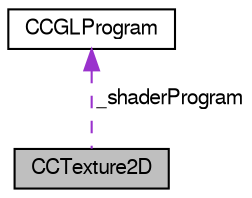 digraph G
{
  bgcolor="transparent";
  edge [fontname="FreeSans",fontsize="10",labelfontname="FreeSans",labelfontsize="10"];
  node [fontname="FreeSans",fontsize="10",shape=record];
  Node1 [label="CCTexture2D",height=0.2,width=0.4,color="black", fillcolor="grey75", style="filled" fontcolor="black"];
  Node2 -> Node1 [dir="back",color="darkorchid3",fontsize="10",style="dashed",label=" _shaderProgram" ,fontname="FreeSans"];
  Node2 [label="CCGLProgram",height=0.2,width=0.4,color="black",URL="$interface_c_c_g_l_program.html"];
}
